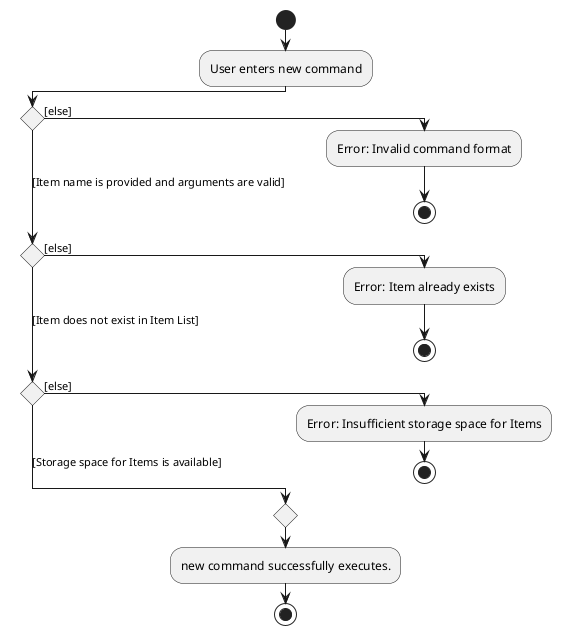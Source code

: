 @startuml
!pragma useVerticalIf on
start
:User enters new command;
if () then ([else])
  :Error: Invalid command format;
  stop
([Item name is provided and arguments are valid]) elseif () then ([else])
  :Error: Item already exists;
  stop
([Item does not exist in Item List]) elseif () then ([else])
  :Error: Insufficient storage space for Items;
  stop
 else ([Storage space for Items is available])
endif
  :new command successfully executes.;
stop

@enduml

